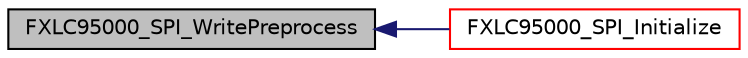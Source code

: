 digraph "FXLC95000_SPI_WritePreprocess"
{
  edge [fontname="Helvetica",fontsize="10",labelfontname="Helvetica",labelfontsize="10"];
  node [fontname="Helvetica",fontsize="10",shape=record];
  rankdir="LR";
  Node88 [label="FXLC95000_SPI_WritePreprocess",height=0.2,width=0.4,color="black", fillcolor="grey75", style="filled", fontcolor="black"];
  Node88 -> Node89 [dir="back",color="midnightblue",fontsize="10",style="solid",fontname="Helvetica"];
  Node89 [label="FXLC95000_SPI_Initialize",height=0.2,width=0.4,color="red", fillcolor="white", style="filled",URL="$fxlc95000__drv_8h.html#aec67caf020c27066c2918ca5ba6807ac",tooltip="The interface function to initialize the sensor. "];
}
